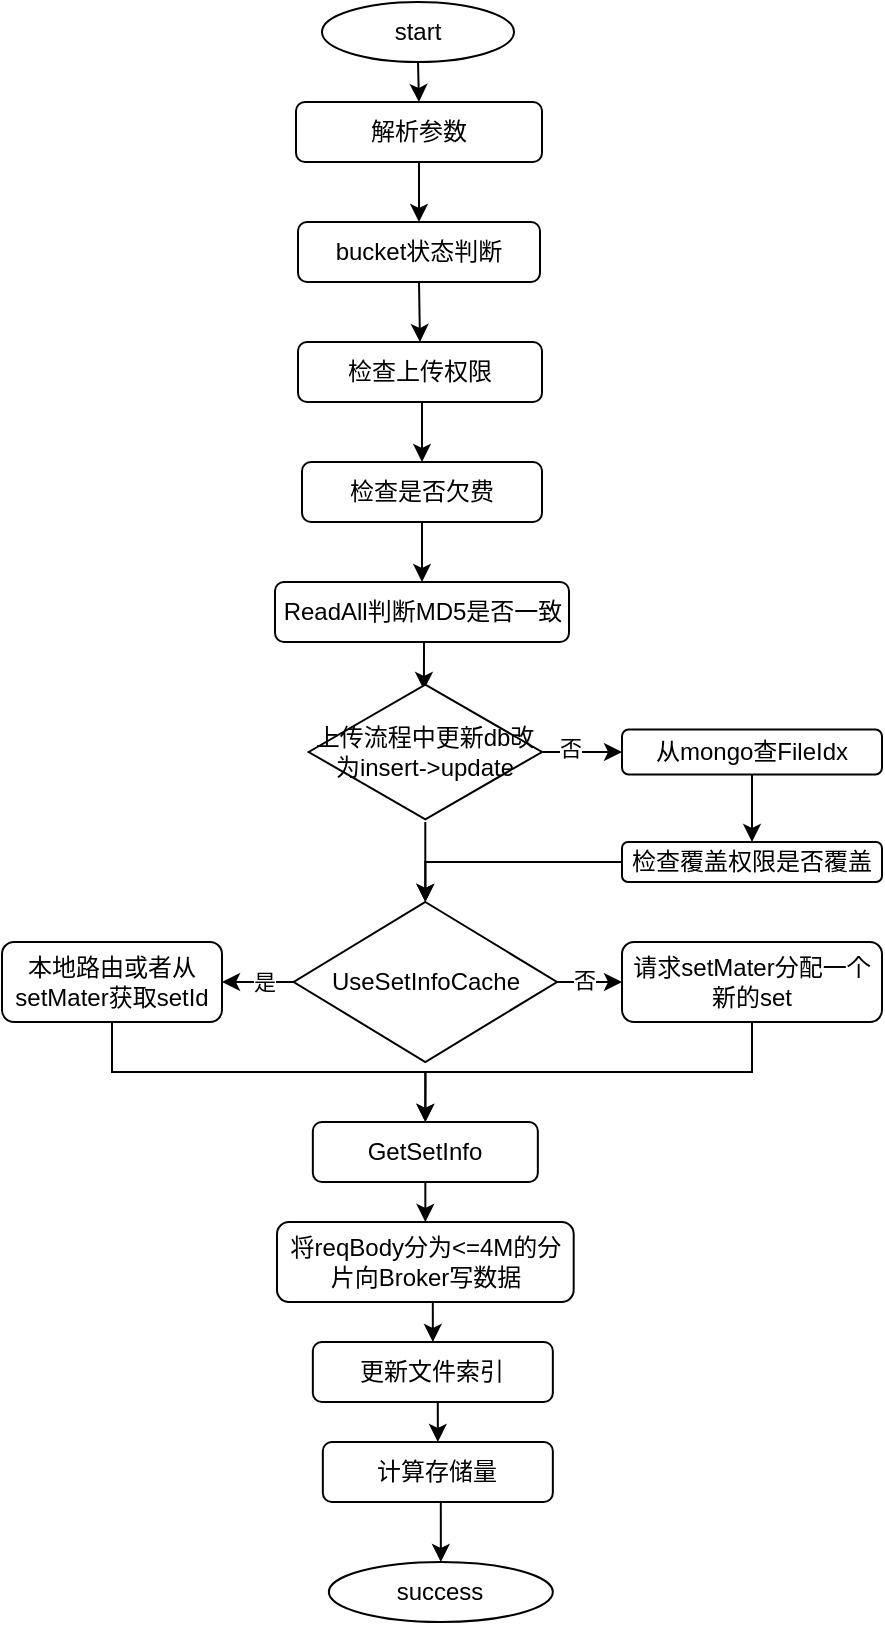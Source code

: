 <mxfile version="13.7.2" type="github">
  <diagram id="C5RBs43oDa-KdzZeNtuy" name="Page-1">
    <mxGraphModel dx="1422" dy="794" grid="1" gridSize="10" guides="1" tooltips="1" connect="1" arrows="1" fold="1" page="1" pageScale="1" pageWidth="827" pageHeight="1169" math="0" shadow="0">
      <root>
        <mxCell id="WIyWlLk6GJQsqaUBKTNV-0" />
        <mxCell id="WIyWlLk6GJQsqaUBKTNV-1" parent="WIyWlLk6GJQsqaUBKTNV-0" />
        <mxCell id="zZqpESTsy2cmmZA1ITUB-7" style="edgeStyle=orthogonalEdgeStyle;rounded=0;orthogonalLoop=1;jettySize=auto;html=1;exitX=0.5;exitY=1;exitDx=0;exitDy=0;entryX=0.5;entryY=0;entryDx=0;entryDy=0;" edge="1" parent="WIyWlLk6GJQsqaUBKTNV-1" source="zZqpESTsy2cmmZA1ITUB-0" target="zZqpESTsy2cmmZA1ITUB-1">
          <mxGeometry relative="1" as="geometry" />
        </mxCell>
        <mxCell id="zZqpESTsy2cmmZA1ITUB-0" value="start" style="ellipse;whiteSpace=wrap;html=1;" vertex="1" parent="WIyWlLk6GJQsqaUBKTNV-1">
          <mxGeometry x="350" y="70" width="96" height="30" as="geometry" />
        </mxCell>
        <mxCell id="zZqpESTsy2cmmZA1ITUB-8" style="edgeStyle=orthogonalEdgeStyle;rounded=0;orthogonalLoop=1;jettySize=auto;html=1;exitX=0.5;exitY=1;exitDx=0;exitDy=0;entryX=0.5;entryY=0;entryDx=0;entryDy=0;" edge="1" parent="WIyWlLk6GJQsqaUBKTNV-1" source="zZqpESTsy2cmmZA1ITUB-1" target="zZqpESTsy2cmmZA1ITUB-2">
          <mxGeometry relative="1" as="geometry" />
        </mxCell>
        <mxCell id="zZqpESTsy2cmmZA1ITUB-1" value="解析参数" style="rounded=1;whiteSpace=wrap;html=1;" vertex="1" parent="WIyWlLk6GJQsqaUBKTNV-1">
          <mxGeometry x="337" y="120" width="123" height="30" as="geometry" />
        </mxCell>
        <mxCell id="zZqpESTsy2cmmZA1ITUB-9" style="edgeStyle=orthogonalEdgeStyle;rounded=0;orthogonalLoop=1;jettySize=auto;html=1;exitX=0.5;exitY=1;exitDx=0;exitDy=0;entryX=0.5;entryY=0;entryDx=0;entryDy=0;" edge="1" parent="WIyWlLk6GJQsqaUBKTNV-1" source="zZqpESTsy2cmmZA1ITUB-2" target="zZqpESTsy2cmmZA1ITUB-3">
          <mxGeometry relative="1" as="geometry" />
        </mxCell>
        <mxCell id="zZqpESTsy2cmmZA1ITUB-2" value="bucket状态判断" style="rounded=1;whiteSpace=wrap;html=1;" vertex="1" parent="WIyWlLk6GJQsqaUBKTNV-1">
          <mxGeometry x="338" y="180" width="121" height="30" as="geometry" />
        </mxCell>
        <mxCell id="zZqpESTsy2cmmZA1ITUB-10" style="edgeStyle=orthogonalEdgeStyle;rounded=0;orthogonalLoop=1;jettySize=auto;html=1;exitX=0.5;exitY=1;exitDx=0;exitDy=0;entryX=0.5;entryY=0;entryDx=0;entryDy=0;" edge="1" parent="WIyWlLk6GJQsqaUBKTNV-1" source="zZqpESTsy2cmmZA1ITUB-3" target="zZqpESTsy2cmmZA1ITUB-4">
          <mxGeometry relative="1" as="geometry" />
        </mxCell>
        <mxCell id="zZqpESTsy2cmmZA1ITUB-3" value="检查上传权限" style="rounded=1;whiteSpace=wrap;html=1;" vertex="1" parent="WIyWlLk6GJQsqaUBKTNV-1">
          <mxGeometry x="338" y="240" width="122" height="30" as="geometry" />
        </mxCell>
        <mxCell id="zZqpESTsy2cmmZA1ITUB-11" style="edgeStyle=orthogonalEdgeStyle;rounded=0;orthogonalLoop=1;jettySize=auto;html=1;exitX=0.5;exitY=1;exitDx=0;exitDy=0;entryX=0.5;entryY=0;entryDx=0;entryDy=0;" edge="1" parent="WIyWlLk6GJQsqaUBKTNV-1" source="zZqpESTsy2cmmZA1ITUB-4" target="zZqpESTsy2cmmZA1ITUB-5">
          <mxGeometry relative="1" as="geometry" />
        </mxCell>
        <mxCell id="zZqpESTsy2cmmZA1ITUB-4" value="检查是否欠费" style="rounded=1;whiteSpace=wrap;html=1;" vertex="1" parent="WIyWlLk6GJQsqaUBKTNV-1">
          <mxGeometry x="340" y="300" width="120" height="30" as="geometry" />
        </mxCell>
        <mxCell id="zZqpESTsy2cmmZA1ITUB-12" style="edgeStyle=orthogonalEdgeStyle;rounded=0;orthogonalLoop=1;jettySize=auto;html=1;exitX=0.5;exitY=1;exitDx=0;exitDy=0;entryX=0.494;entryY=0.057;entryDx=0;entryDy=0;entryPerimeter=0;" edge="1" parent="WIyWlLk6GJQsqaUBKTNV-1" source="zZqpESTsy2cmmZA1ITUB-5" target="zZqpESTsy2cmmZA1ITUB-6">
          <mxGeometry relative="1" as="geometry" />
        </mxCell>
        <mxCell id="zZqpESTsy2cmmZA1ITUB-5" value="ReadAll判断MD5是否一致" style="rounded=1;whiteSpace=wrap;html=1;" vertex="1" parent="WIyWlLk6GJQsqaUBKTNV-1">
          <mxGeometry x="326.5" y="360" width="147" height="30" as="geometry" />
        </mxCell>
        <mxCell id="zZqpESTsy2cmmZA1ITUB-14" style="edgeStyle=orthogonalEdgeStyle;rounded=0;orthogonalLoop=1;jettySize=auto;html=1;entryX=0;entryY=0.5;entryDx=0;entryDy=0;" edge="1" parent="WIyWlLk6GJQsqaUBKTNV-1" source="zZqpESTsy2cmmZA1ITUB-6" target="zZqpESTsy2cmmZA1ITUB-13">
          <mxGeometry relative="1" as="geometry" />
        </mxCell>
        <mxCell id="zZqpESTsy2cmmZA1ITUB-15" value="否" style="edgeLabel;html=1;align=center;verticalAlign=middle;resizable=0;points=[];" vertex="1" connectable="0" parent="zZqpESTsy2cmmZA1ITUB-14">
          <mxGeometry x="-0.305" y="2" relative="1" as="geometry">
            <mxPoint as="offset" />
          </mxGeometry>
        </mxCell>
        <mxCell id="zZqpESTsy2cmmZA1ITUB-21" style="edgeStyle=orthogonalEdgeStyle;rounded=0;orthogonalLoop=1;jettySize=auto;html=1;entryX=0.5;entryY=0;entryDx=0;entryDy=0;" edge="1" parent="WIyWlLk6GJQsqaUBKTNV-1" source="zZqpESTsy2cmmZA1ITUB-6" target="zZqpESTsy2cmmZA1ITUB-22">
          <mxGeometry relative="1" as="geometry">
            <mxPoint x="401.7" y="525" as="targetPoint" />
          </mxGeometry>
        </mxCell>
        <mxCell id="zZqpESTsy2cmmZA1ITUB-6" value="上传流程中更新db改为insert-&amp;gt;update" style="html=1;whiteSpace=wrap;aspect=fixed;shape=isoRectangle;" vertex="1" parent="WIyWlLk6GJQsqaUBKTNV-1">
          <mxGeometry x="343.33" y="410" width="116.67" height="70" as="geometry" />
        </mxCell>
        <mxCell id="zZqpESTsy2cmmZA1ITUB-17" style="edgeStyle=orthogonalEdgeStyle;rounded=0;orthogonalLoop=1;jettySize=auto;html=1;exitX=0.5;exitY=1;exitDx=0;exitDy=0;entryX=0.5;entryY=0;entryDx=0;entryDy=0;" edge="1" parent="WIyWlLk6GJQsqaUBKTNV-1" source="zZqpESTsy2cmmZA1ITUB-13" target="zZqpESTsy2cmmZA1ITUB-16">
          <mxGeometry relative="1" as="geometry" />
        </mxCell>
        <mxCell id="zZqpESTsy2cmmZA1ITUB-13" value="从mongo查FileIdx" style="rounded=1;whiteSpace=wrap;html=1;" vertex="1" parent="WIyWlLk6GJQsqaUBKTNV-1">
          <mxGeometry x="500" y="433.75" width="130" height="22.5" as="geometry" />
        </mxCell>
        <mxCell id="zZqpESTsy2cmmZA1ITUB-20" style="edgeStyle=orthogonalEdgeStyle;rounded=0;orthogonalLoop=1;jettySize=auto;html=1;entryX=0.5;entryY=0;entryDx=0;entryDy=0;" edge="1" parent="WIyWlLk6GJQsqaUBKTNV-1" source="zZqpESTsy2cmmZA1ITUB-16" target="zZqpESTsy2cmmZA1ITUB-22">
          <mxGeometry relative="1" as="geometry">
            <mxPoint x="401.67" y="525" as="targetPoint" />
          </mxGeometry>
        </mxCell>
        <mxCell id="zZqpESTsy2cmmZA1ITUB-16" value="检查覆盖权限是否覆盖" style="rounded=1;whiteSpace=wrap;html=1;" vertex="1" parent="WIyWlLk6GJQsqaUBKTNV-1">
          <mxGeometry x="500" y="490" width="130" height="20" as="geometry" />
        </mxCell>
        <mxCell id="zZqpESTsy2cmmZA1ITUB-24" style="edgeStyle=orthogonalEdgeStyle;rounded=0;orthogonalLoop=1;jettySize=auto;html=1;exitX=0;exitY=0.5;exitDx=0;exitDy=0;entryX=1;entryY=0.5;entryDx=0;entryDy=0;" edge="1" parent="WIyWlLk6GJQsqaUBKTNV-1" source="zZqpESTsy2cmmZA1ITUB-22" target="zZqpESTsy2cmmZA1ITUB-23">
          <mxGeometry relative="1" as="geometry" />
        </mxCell>
        <mxCell id="zZqpESTsy2cmmZA1ITUB-25" value="是" style="edgeLabel;html=1;align=center;verticalAlign=middle;resizable=0;points=[];" vertex="1" connectable="0" parent="zZqpESTsy2cmmZA1ITUB-24">
          <mxGeometry x="-0.142" relative="1" as="geometry">
            <mxPoint as="offset" />
          </mxGeometry>
        </mxCell>
        <mxCell id="zZqpESTsy2cmmZA1ITUB-27" style="edgeStyle=orthogonalEdgeStyle;rounded=0;orthogonalLoop=1;jettySize=auto;html=1;exitX=1;exitY=0.5;exitDx=0;exitDy=0;entryX=0;entryY=0.5;entryDx=0;entryDy=0;" edge="1" parent="WIyWlLk6GJQsqaUBKTNV-1" source="zZqpESTsy2cmmZA1ITUB-22" target="zZqpESTsy2cmmZA1ITUB-26">
          <mxGeometry relative="1" as="geometry" />
        </mxCell>
        <mxCell id="zZqpESTsy2cmmZA1ITUB-28" value="否" style="edgeLabel;html=1;align=center;verticalAlign=middle;resizable=0;points=[];" vertex="1" connectable="0" parent="zZqpESTsy2cmmZA1ITUB-27">
          <mxGeometry x="-0.276" y="1" relative="1" as="geometry">
            <mxPoint x="1" as="offset" />
          </mxGeometry>
        </mxCell>
        <mxCell id="zZqpESTsy2cmmZA1ITUB-22" value="UseSetInfoCache" style="rhombus;whiteSpace=wrap;html=1;" vertex="1" parent="WIyWlLk6GJQsqaUBKTNV-1">
          <mxGeometry x="335.84" y="520" width="131.66" height="80" as="geometry" />
        </mxCell>
        <mxCell id="zZqpESTsy2cmmZA1ITUB-30" style="edgeStyle=orthogonalEdgeStyle;rounded=0;orthogonalLoop=1;jettySize=auto;html=1;exitX=0.5;exitY=1;exitDx=0;exitDy=0;entryX=0.5;entryY=0;entryDx=0;entryDy=0;" edge="1" parent="WIyWlLk6GJQsqaUBKTNV-1" source="zZqpESTsy2cmmZA1ITUB-23" target="zZqpESTsy2cmmZA1ITUB-29">
          <mxGeometry relative="1" as="geometry" />
        </mxCell>
        <mxCell id="zZqpESTsy2cmmZA1ITUB-23" value="本地路由或者从setMater获取setId" style="rounded=1;whiteSpace=wrap;html=1;" vertex="1" parent="WIyWlLk6GJQsqaUBKTNV-1">
          <mxGeometry x="190" y="540" width="110" height="40" as="geometry" />
        </mxCell>
        <mxCell id="zZqpESTsy2cmmZA1ITUB-31" style="edgeStyle=orthogonalEdgeStyle;rounded=0;orthogonalLoop=1;jettySize=auto;html=1;exitX=0.5;exitY=1;exitDx=0;exitDy=0;entryX=0.5;entryY=0;entryDx=0;entryDy=0;" edge="1" parent="WIyWlLk6GJQsqaUBKTNV-1" source="zZqpESTsy2cmmZA1ITUB-26" target="zZqpESTsy2cmmZA1ITUB-29">
          <mxGeometry relative="1" as="geometry" />
        </mxCell>
        <mxCell id="zZqpESTsy2cmmZA1ITUB-26" value="请求setMater分配一个新的set" style="rounded=1;whiteSpace=wrap;html=1;" vertex="1" parent="WIyWlLk6GJQsqaUBKTNV-1">
          <mxGeometry x="500" y="540" width="130" height="40" as="geometry" />
        </mxCell>
        <mxCell id="zZqpESTsy2cmmZA1ITUB-34" style="edgeStyle=orthogonalEdgeStyle;rounded=0;orthogonalLoop=1;jettySize=auto;html=1;exitX=0.5;exitY=1;exitDx=0;exitDy=0;entryX=0.5;entryY=0;entryDx=0;entryDy=0;" edge="1" parent="WIyWlLk6GJQsqaUBKTNV-1" source="zZqpESTsy2cmmZA1ITUB-29" target="zZqpESTsy2cmmZA1ITUB-32">
          <mxGeometry relative="1" as="geometry" />
        </mxCell>
        <mxCell id="zZqpESTsy2cmmZA1ITUB-29" value="GetSetInfo" style="rounded=1;whiteSpace=wrap;html=1;" vertex="1" parent="WIyWlLk6GJQsqaUBKTNV-1">
          <mxGeometry x="345.42" y="630" width="112.5" height="30" as="geometry" />
        </mxCell>
        <mxCell id="zZqpESTsy2cmmZA1ITUB-35" style="edgeStyle=orthogonalEdgeStyle;rounded=0;orthogonalLoop=1;jettySize=auto;html=1;exitX=0.5;exitY=1;exitDx=0;exitDy=0;entryX=0.5;entryY=0;entryDx=0;entryDy=0;" edge="1" parent="WIyWlLk6GJQsqaUBKTNV-1" source="zZqpESTsy2cmmZA1ITUB-32" target="zZqpESTsy2cmmZA1ITUB-33">
          <mxGeometry relative="1" as="geometry" />
        </mxCell>
        <mxCell id="zZqpESTsy2cmmZA1ITUB-32" value="将reqBody分为&amp;lt;=4M的分片向Broker写数据" style="rounded=1;whiteSpace=wrap;html=1;" vertex="1" parent="WIyWlLk6GJQsqaUBKTNV-1">
          <mxGeometry x="327.5" y="680" width="148.34" height="40" as="geometry" />
        </mxCell>
        <mxCell id="zZqpESTsy2cmmZA1ITUB-38" style="edgeStyle=orthogonalEdgeStyle;rounded=0;orthogonalLoop=1;jettySize=auto;html=1;exitX=0.5;exitY=1;exitDx=0;exitDy=0;entryX=0.5;entryY=0;entryDx=0;entryDy=0;" edge="1" parent="WIyWlLk6GJQsqaUBKTNV-1" source="zZqpESTsy2cmmZA1ITUB-33" target="zZqpESTsy2cmmZA1ITUB-36">
          <mxGeometry relative="1" as="geometry" />
        </mxCell>
        <mxCell id="zZqpESTsy2cmmZA1ITUB-33" value="更新文件索引" style="rounded=1;whiteSpace=wrap;html=1;" vertex="1" parent="WIyWlLk6GJQsqaUBKTNV-1">
          <mxGeometry x="345.42" y="740" width="120" height="30" as="geometry" />
        </mxCell>
        <mxCell id="zZqpESTsy2cmmZA1ITUB-39" style="edgeStyle=orthogonalEdgeStyle;rounded=0;orthogonalLoop=1;jettySize=auto;html=1;exitX=0.5;exitY=1;exitDx=0;exitDy=0;entryX=0.5;entryY=0;entryDx=0;entryDy=0;" edge="1" parent="WIyWlLk6GJQsqaUBKTNV-1" source="zZqpESTsy2cmmZA1ITUB-36" target="zZqpESTsy2cmmZA1ITUB-37">
          <mxGeometry relative="1" as="geometry" />
        </mxCell>
        <mxCell id="zZqpESTsy2cmmZA1ITUB-36" value="计算存储量" style="rounded=1;whiteSpace=wrap;html=1;" vertex="1" parent="WIyWlLk6GJQsqaUBKTNV-1">
          <mxGeometry x="350.42" y="790" width="115" height="30" as="geometry" />
        </mxCell>
        <mxCell id="zZqpESTsy2cmmZA1ITUB-37" value="success" style="ellipse;whiteSpace=wrap;html=1;" vertex="1" parent="WIyWlLk6GJQsqaUBKTNV-1">
          <mxGeometry x="353.42" y="850" width="112" height="30" as="geometry" />
        </mxCell>
      </root>
    </mxGraphModel>
  </diagram>
</mxfile>
